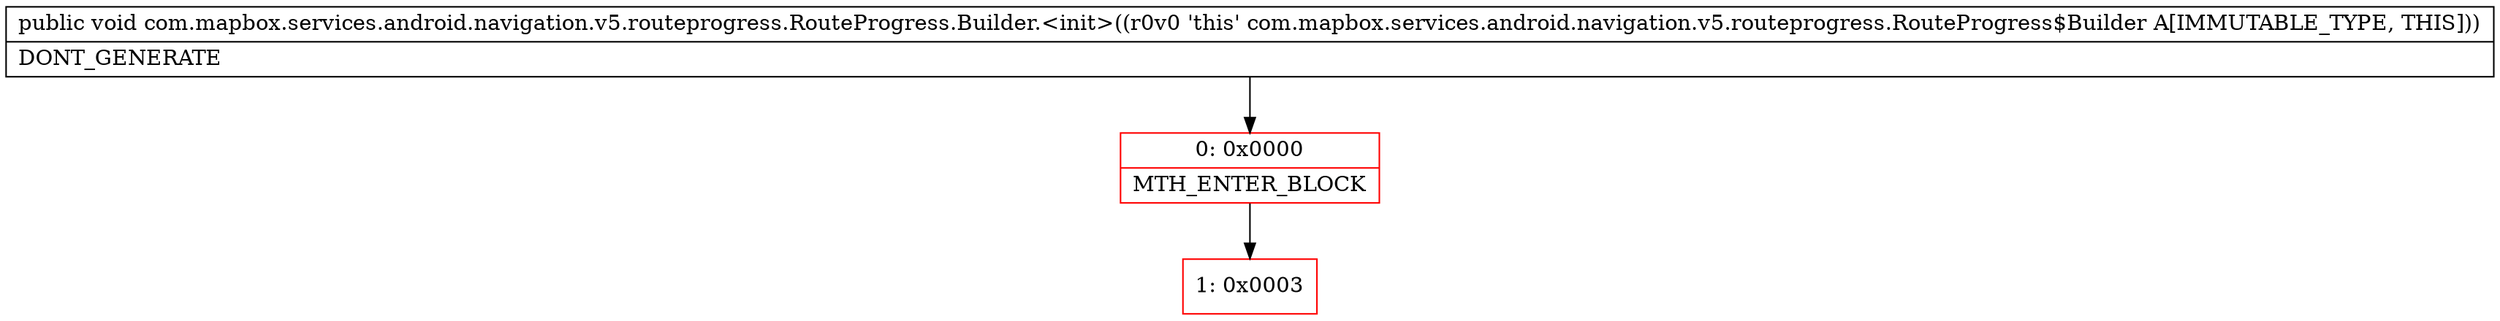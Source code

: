 digraph "CFG forcom.mapbox.services.android.navigation.v5.routeprogress.RouteProgress.Builder.\<init\>()V" {
subgraph cluster_Region_1048931338 {
label = "R(0)";
node [shape=record,color=blue];
}
Node_0 [shape=record,color=red,label="{0\:\ 0x0000|MTH_ENTER_BLOCK\l}"];
Node_1 [shape=record,color=red,label="{1\:\ 0x0003}"];
MethodNode[shape=record,label="{public void com.mapbox.services.android.navigation.v5.routeprogress.RouteProgress.Builder.\<init\>((r0v0 'this' com.mapbox.services.android.navigation.v5.routeprogress.RouteProgress$Builder A[IMMUTABLE_TYPE, THIS]))  | DONT_GENERATE\l}"];
MethodNode -> Node_0;
Node_0 -> Node_1;
}

